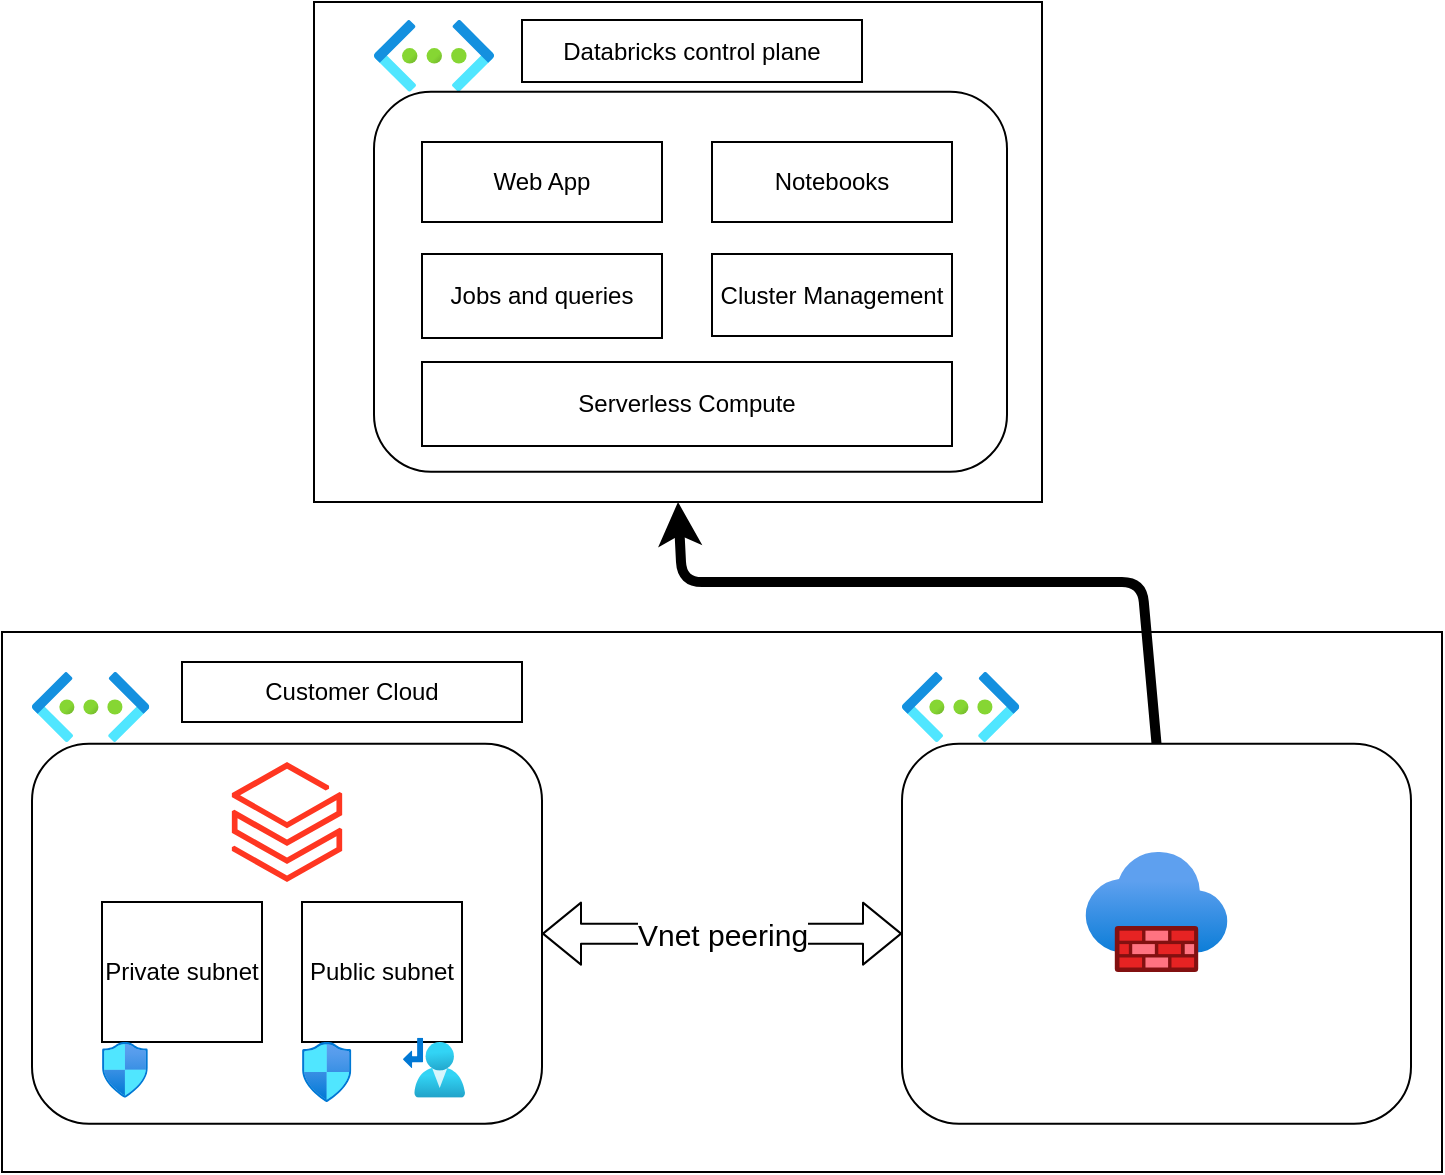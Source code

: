 <mxfile>
    <diagram id="GT_VxO71YdMPKG5-urTY" name="Page-1">
        <mxGraphModel dx="1084" dy="787" grid="1" gridSize="10" guides="1" tooltips="1" connect="1" arrows="1" fold="1" page="1" pageScale="1" pageWidth="850" pageHeight="1100" background="#ffffff" math="0" shadow="0">
            <root>
                <mxCell id="0"/>
                <mxCell id="1" parent="0"/>
                <mxCell id="13" value="" style="rounded=0;whiteSpace=wrap;html=1;" vertex="1" parent="1">
                    <mxGeometry x="226" y="30" width="364" height="250" as="geometry"/>
                </mxCell>
                <mxCell id="12" value="" style="rounded=0;whiteSpace=wrap;html=1;" vertex="1" parent="1">
                    <mxGeometry x="70" y="345" width="720" height="270" as="geometry"/>
                </mxCell>
                <mxCell id="5" value="" style="edgeStyle=none;html=1;" edge="1" parent="1" source="2" target="4">
                    <mxGeometry relative="1" as="geometry"/>
                </mxCell>
                <mxCell id="2" value="" style="aspect=fixed;html=1;points=[];align=center;image;fontSize=12;image=img/lib/azure2/networking/Virtual_Networks.svg;" vertex="1" parent="1">
                    <mxGeometry x="85" y="365" width="58.63" height="35" as="geometry"/>
                </mxCell>
                <mxCell id="4" value="" style="rounded=1;whiteSpace=wrap;html=1;verticalAlign=top;labelBackgroundColor=default;" vertex="1" parent="1">
                    <mxGeometry x="85" y="400.82" width="255" height="190" as="geometry"/>
                </mxCell>
                <mxCell id="6" value="" style="aspect=fixed;html=1;points=[];align=center;image;fontSize=12;image=img/lib/azure2/analytics/Azure_Databricks.svg;" vertex="1" parent="1">
                    <mxGeometry x="184.8" y="410" width="55.41" height="60" as="geometry"/>
                </mxCell>
                <mxCell id="7" value="" style="aspect=fixed;html=1;points=[];align=center;image;fontSize=12;image=img/lib/azure2/networking/Virtual_Networks.svg;" vertex="1" parent="1">
                    <mxGeometry x="520" y="365" width="58.63" height="35" as="geometry"/>
                </mxCell>
                <mxCell id="8" value="" style="rounded=1;whiteSpace=wrap;html=1;verticalAlign=top;labelBackgroundColor=default;" vertex="1" parent="1">
                    <mxGeometry x="520" y="400.82" width="254.5" height="190" as="geometry"/>
                </mxCell>
                <mxCell id="9" value="" style="aspect=fixed;html=1;points=[];align=center;image;fontSize=12;image=img/lib/azure2/networking/Virtual_Networks.svg;" vertex="1" parent="1">
                    <mxGeometry x="256" y="39" width="60" height="35.82" as="geometry"/>
                </mxCell>
                <mxCell id="10" value="" style="rounded=1;whiteSpace=wrap;html=1;verticalAlign=top;labelBackgroundColor=default;" vertex="1" parent="1">
                    <mxGeometry x="256" y="74.82" width="316.5" height="190" as="geometry"/>
                </mxCell>
                <mxCell id="11" value="" style="aspect=fixed;html=1;points=[];align=center;image;fontSize=12;image=img/lib/azure2/networking/Firewalls.svg;" vertex="1" parent="1">
                    <mxGeometry x="611.75" y="455" width="71" height="60" as="geometry"/>
                </mxCell>
                <mxCell id="15" value="" style="shape=flexArrow;endArrow=classic;startArrow=classic;html=1;entryX=0;entryY=0.5;entryDx=0;entryDy=0;" edge="1" parent="1" source="4" target="8">
                    <mxGeometry width="100" height="100" relative="1" as="geometry">
                        <mxPoint x="401.5" y="495.82" as="sourcePoint"/>
                        <mxPoint x="449" y="495.82" as="targetPoint"/>
                    </mxGeometry>
                </mxCell>
                <mxCell id="28" value="&lt;font style=&quot;font-size: 15px;&quot;&gt;Vnet peering&lt;/font&gt;" style="edgeLabel;html=1;align=center;verticalAlign=middle;resizable=0;points=[];" vertex="1" connectable="0" parent="15">
                    <mxGeometry relative="1" as="geometry">
                        <mxPoint as="offset"/>
                    </mxGeometry>
                </mxCell>
                <mxCell id="16" value="Web App" style="rounded=0;whiteSpace=wrap;html=1;" vertex="1" parent="1">
                    <mxGeometry x="280" y="100" width="120" height="40" as="geometry"/>
                </mxCell>
                <mxCell id="17" value="Cluster Management" style="rounded=0;whiteSpace=wrap;html=1;" vertex="1" parent="1">
                    <mxGeometry x="425" y="156" width="120" height="41" as="geometry"/>
                </mxCell>
                <mxCell id="18" value="Notebooks" style="rounded=0;whiteSpace=wrap;html=1;" vertex="1" parent="1">
                    <mxGeometry x="425" y="100" width="120" height="40" as="geometry"/>
                </mxCell>
                <mxCell id="19" value="Jobs and queries" style="rounded=0;whiteSpace=wrap;html=1;" vertex="1" parent="1">
                    <mxGeometry x="280" y="156" width="120" height="42" as="geometry"/>
                </mxCell>
                <mxCell id="20" value="Databricks control plane" style="rounded=0;whiteSpace=wrap;html=1;" vertex="1" parent="1">
                    <mxGeometry x="330" y="39" width="170" height="31" as="geometry"/>
                </mxCell>
                <mxCell id="21" value="Customer Cloud" style="rounded=0;whiteSpace=wrap;html=1;" vertex="1" parent="1">
                    <mxGeometry x="160" y="360" width="170" height="30" as="geometry"/>
                </mxCell>
                <mxCell id="22" value="Private subnet" style="rounded=0;whiteSpace=wrap;html=1;" vertex="1" parent="1">
                    <mxGeometry x="120" y="480" width="80" height="70" as="geometry"/>
                </mxCell>
                <mxCell id="23" value="Public subnet" style="rounded=0;whiteSpace=wrap;html=1;" vertex="1" parent="1">
                    <mxGeometry x="220" y="480" width="80" height="70" as="geometry"/>
                </mxCell>
                <mxCell id="24" value="" style="aspect=fixed;html=1;points=[];align=center;image;fontSize=12;image=img/lib/azure2/networking/Network_Security_Groups.svg;" vertex="1" parent="1">
                    <mxGeometry x="120" y="550" width="22.94" height="27.86" as="geometry"/>
                </mxCell>
                <mxCell id="26" value="" style="aspect=fixed;html=1;points=[];align=center;image;fontSize=12;image=img/lib/azure2/networking/Network_Security_Groups.svg;" vertex="1" parent="1">
                    <mxGeometry x="220.0" y="550" width="24.71" height="30" as="geometry"/>
                </mxCell>
                <mxCell id="27" value="" style="aspect=fixed;html=1;points=[];align=center;image;fontSize=12;image=img/lib/azure2/networking/Route_Tables.svg;" vertex="1" parent="1">
                    <mxGeometry x="270.52" y="547.86" width="30.97" height="30" as="geometry"/>
                </mxCell>
                <mxCell id="29" value="Serverless Compute" style="rounded=0;whiteSpace=wrap;html=1;" vertex="1" parent="1">
                    <mxGeometry x="280" y="210" width="265" height="42" as="geometry"/>
                </mxCell>
                <mxCell id="30" value="" style="endArrow=classic;html=1;fontSize=15;exitX=0.5;exitY=0;exitDx=0;exitDy=0;entryX=0.5;entryY=1;entryDx=0;entryDy=0;strokeWidth=5;" edge="1" parent="1" source="8" target="13">
                    <mxGeometry width="50" height="50" relative="1" as="geometry">
                        <mxPoint x="722.5" y="410" as="sourcePoint"/>
                        <mxPoint x="410" y="300" as="targetPoint"/>
                        <Array as="points">
                            <mxPoint x="640" y="320"/>
                            <mxPoint x="410" y="320"/>
                        </Array>
                    </mxGeometry>
                </mxCell>
            </root>
        </mxGraphModel>
    </diagram>
</mxfile>